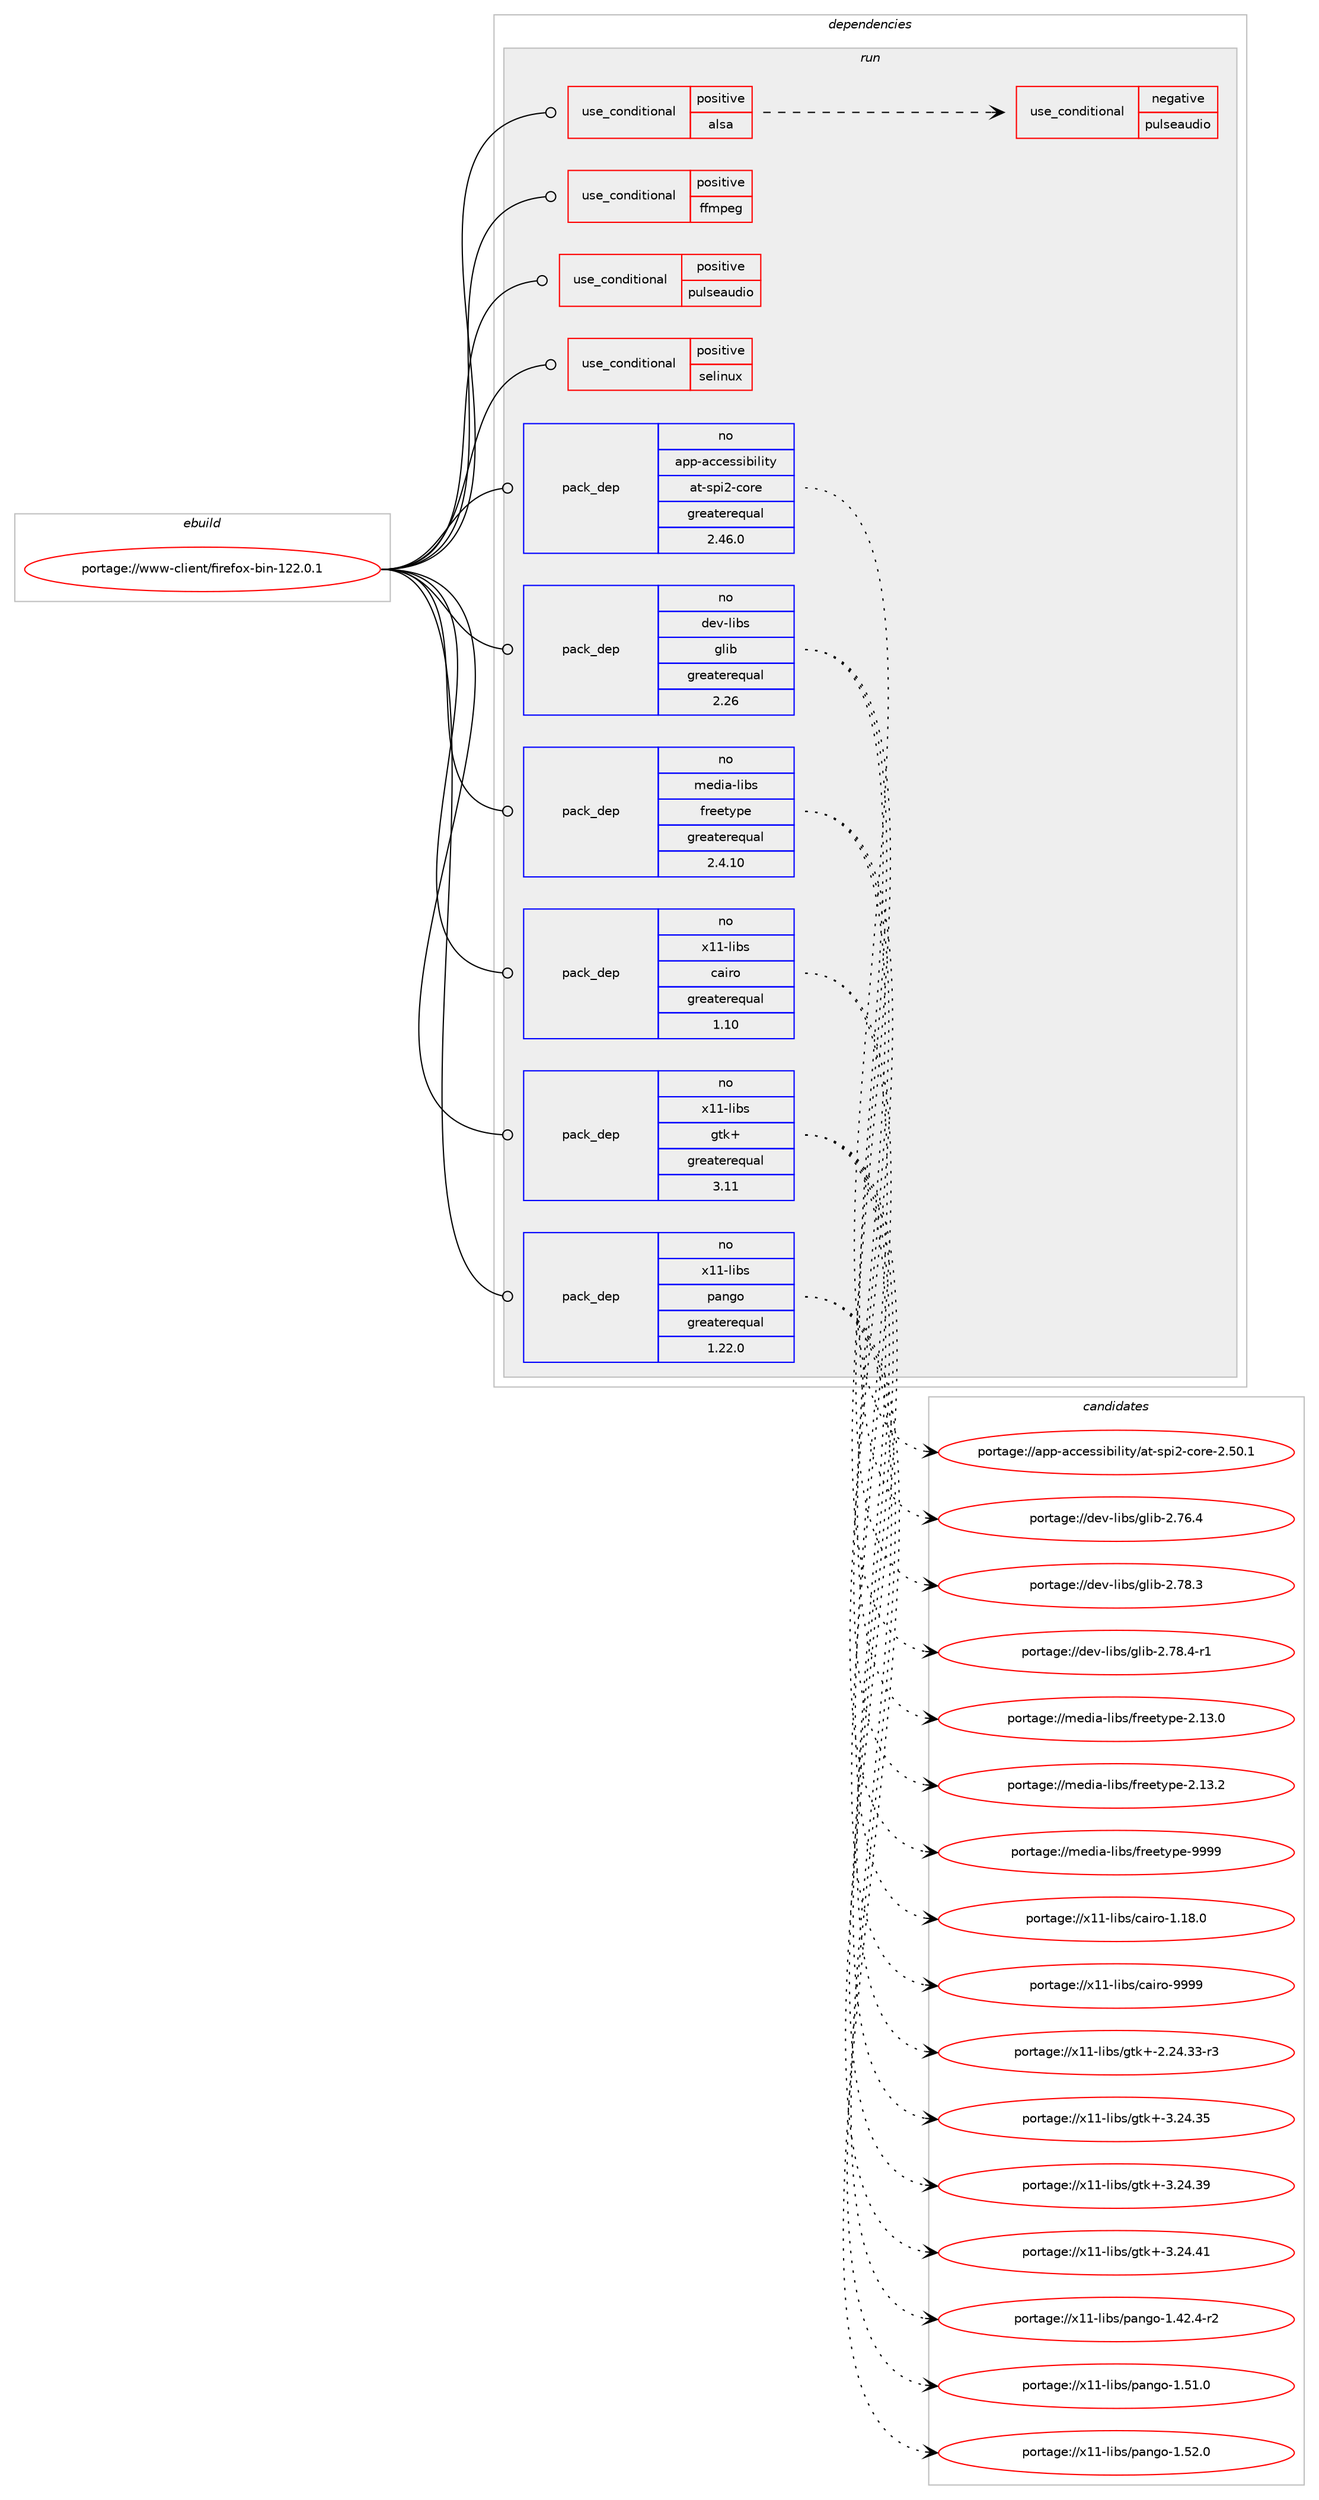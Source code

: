 digraph prolog {

# *************
# Graph options
# *************

newrank=true;
concentrate=true;
compound=true;
graph [rankdir=LR,fontname=Helvetica,fontsize=10,ranksep=1.5];#, ranksep=2.5, nodesep=0.2];
edge  [arrowhead=vee];
node  [fontname=Helvetica,fontsize=10];

# **********
# The ebuild
# **********

subgraph cluster_leftcol {
color=gray;
rank=same;
label=<<i>ebuild</i>>;
id [label="portage://www-client/firefox-bin-122.0.1", color=red, width=4, href="../www-client/firefox-bin-122.0.1.svg"];
}

# ****************
# The dependencies
# ****************

subgraph cluster_midcol {
color=gray;
label=<<i>dependencies</i>>;
subgraph cluster_compile {
fillcolor="#eeeeee";
style=filled;
label=<<i>compile</i>>;
}
subgraph cluster_compileandrun {
fillcolor="#eeeeee";
style=filled;
label=<<i>compile and run</i>>;
}
subgraph cluster_run {
fillcolor="#eeeeee";
style=filled;
label=<<i>run</i>>;
subgraph cond12301 {
dependency17759 [label=<<TABLE BORDER="0" CELLBORDER="1" CELLSPACING="0" CELLPADDING="4"><TR><TD ROWSPAN="3" CELLPADDING="10">use_conditional</TD></TR><TR><TD>positive</TD></TR><TR><TD>alsa</TD></TR></TABLE>>, shape=none, color=red];
subgraph cond12302 {
dependency17760 [label=<<TABLE BORDER="0" CELLBORDER="1" CELLSPACING="0" CELLPADDING="4"><TR><TD ROWSPAN="3" CELLPADDING="10">use_conditional</TD></TR><TR><TD>negative</TD></TR><TR><TD>pulseaudio</TD></TR></TABLE>>, shape=none, color=red];
# *** BEGIN UNKNOWN DEPENDENCY TYPE (TODO) ***
# dependency17760 -> package_dependency(portage://www-client/firefox-bin-122.0.1,run,no,media-sound,apulse,none,[,,],[],[])
# *** END UNKNOWN DEPENDENCY TYPE (TODO) ***

}
dependency17759:e -> dependency17760:w [weight=20,style="dashed",arrowhead="vee"];
}
id:e -> dependency17759:w [weight=20,style="solid",arrowhead="odot"];
subgraph cond12303 {
dependency17761 [label=<<TABLE BORDER="0" CELLBORDER="1" CELLSPACING="0" CELLPADDING="4"><TR><TD ROWSPAN="3" CELLPADDING="10">use_conditional</TD></TR><TR><TD>positive</TD></TR><TR><TD>ffmpeg</TD></TR></TABLE>>, shape=none, color=red];
# *** BEGIN UNKNOWN DEPENDENCY TYPE (TODO) ***
# dependency17761 -> package_dependency(portage://www-client/firefox-bin-122.0.1,run,no,media-video,ffmpeg,none,[,,],[],[])
# *** END UNKNOWN DEPENDENCY TYPE (TODO) ***

}
id:e -> dependency17761:w [weight=20,style="solid",arrowhead="odot"];
subgraph cond12304 {
dependency17762 [label=<<TABLE BORDER="0" CELLBORDER="1" CELLSPACING="0" CELLPADDING="4"><TR><TD ROWSPAN="3" CELLPADDING="10">use_conditional</TD></TR><TR><TD>positive</TD></TR><TR><TD>pulseaudio</TD></TR></TABLE>>, shape=none, color=red];
# *** BEGIN UNKNOWN DEPENDENCY TYPE (TODO) ***
# dependency17762 -> package_dependency(portage://www-client/firefox-bin-122.0.1,run,no,media-libs,libpulse,none,[,,],[],[])
# *** END UNKNOWN DEPENDENCY TYPE (TODO) ***

}
id:e -> dependency17762:w [weight=20,style="solid",arrowhead="odot"];
subgraph cond12305 {
dependency17763 [label=<<TABLE BORDER="0" CELLBORDER="1" CELLSPACING="0" CELLPADDING="4"><TR><TD ROWSPAN="3" CELLPADDING="10">use_conditional</TD></TR><TR><TD>positive</TD></TR><TR><TD>selinux</TD></TR></TABLE>>, shape=none, color=red];
# *** BEGIN UNKNOWN DEPENDENCY TYPE (TODO) ***
# dependency17763 -> package_dependency(portage://www-client/firefox-bin-122.0.1,run,no,sec-policy,selinux-mozilla,none,[,,],[],[])
# *** END UNKNOWN DEPENDENCY TYPE (TODO) ***

}
id:e -> dependency17763:w [weight=20,style="solid",arrowhead="odot"];
subgraph pack5223 {
dependency17764 [label=<<TABLE BORDER="0" CELLBORDER="1" CELLSPACING="0" CELLPADDING="4" WIDTH="220"><TR><TD ROWSPAN="6" CELLPADDING="30">pack_dep</TD></TR><TR><TD WIDTH="110">no</TD></TR><TR><TD>app-accessibility</TD></TR><TR><TD>at-spi2-core</TD></TR><TR><TD>greaterequal</TD></TR><TR><TD>2.46.0</TD></TR></TABLE>>, shape=none, color=blue];
}
id:e -> dependency17764:w [weight=20,style="solid",arrowhead="odot"];
subgraph pack5224 {
dependency17765 [label=<<TABLE BORDER="0" CELLBORDER="1" CELLSPACING="0" CELLPADDING="4" WIDTH="220"><TR><TD ROWSPAN="6" CELLPADDING="30">pack_dep</TD></TR><TR><TD WIDTH="110">no</TD></TR><TR><TD>dev-libs</TD></TR><TR><TD>glib</TD></TR><TR><TD>greaterequal</TD></TR><TR><TD>2.26</TD></TR></TABLE>>, shape=none, color=blue];
}
id:e -> dependency17765:w [weight=20,style="solid",arrowhead="odot"];
# *** BEGIN UNKNOWN DEPENDENCY TYPE (TODO) ***
# id -> package_dependency(portage://www-client/firefox-bin-122.0.1,run,no,media-libs,alsa-lib,none,[,,],[],[])
# *** END UNKNOWN DEPENDENCY TYPE (TODO) ***

# *** BEGIN UNKNOWN DEPENDENCY TYPE (TODO) ***
# id -> package_dependency(portage://www-client/firefox-bin-122.0.1,run,no,media-libs,fontconfig,none,[,,],[],[])
# *** END UNKNOWN DEPENDENCY TYPE (TODO) ***

subgraph pack5225 {
dependency17766 [label=<<TABLE BORDER="0" CELLBORDER="1" CELLSPACING="0" CELLPADDING="4" WIDTH="220"><TR><TD ROWSPAN="6" CELLPADDING="30">pack_dep</TD></TR><TR><TD WIDTH="110">no</TD></TR><TR><TD>media-libs</TD></TR><TR><TD>freetype</TD></TR><TR><TD>greaterequal</TD></TR><TR><TD>2.4.10</TD></TR></TABLE>>, shape=none, color=blue];
}
id:e -> dependency17766:w [weight=20,style="solid",arrowhead="odot"];
# *** BEGIN UNKNOWN DEPENDENCY TYPE (TODO) ***
# id -> package_dependency(portage://www-client/firefox-bin-122.0.1,run,no,sys-apps,dbus,none,[,,],[],[])
# *** END UNKNOWN DEPENDENCY TYPE (TODO) ***

# *** BEGIN UNKNOWN DEPENDENCY TYPE (TODO) ***
# id -> package_dependency(portage://www-client/firefox-bin-122.0.1,run,no,virtual,freedesktop-icon-theme,none,[,,],[],[])
# *** END UNKNOWN DEPENDENCY TYPE (TODO) ***

subgraph pack5226 {
dependency17767 [label=<<TABLE BORDER="0" CELLBORDER="1" CELLSPACING="0" CELLPADDING="4" WIDTH="220"><TR><TD ROWSPAN="6" CELLPADDING="30">pack_dep</TD></TR><TR><TD WIDTH="110">no</TD></TR><TR><TD>x11-libs</TD></TR><TR><TD>cairo</TD></TR><TR><TD>greaterequal</TD></TR><TR><TD>1.10</TD></TR></TABLE>>, shape=none, color=blue];
}
id:e -> dependency17767:w [weight=20,style="solid",arrowhead="odot"];
# *** BEGIN UNKNOWN DEPENDENCY TYPE (TODO) ***
# id -> package_dependency(portage://www-client/firefox-bin-122.0.1,run,no,x11-libs,gdk-pixbuf,none,[,,],[slot(2)],[])
# *** END UNKNOWN DEPENDENCY TYPE (TODO) ***

subgraph pack5227 {
dependency17768 [label=<<TABLE BORDER="0" CELLBORDER="1" CELLSPACING="0" CELLPADDING="4" WIDTH="220"><TR><TD ROWSPAN="6" CELLPADDING="30">pack_dep</TD></TR><TR><TD WIDTH="110">no</TD></TR><TR><TD>x11-libs</TD></TR><TR><TD>gtk+</TD></TR><TR><TD>greaterequal</TD></TR><TR><TD>3.11</TD></TR></TABLE>>, shape=none, color=blue];
}
id:e -> dependency17768:w [weight=20,style="solid",arrowhead="odot"];
# *** BEGIN UNKNOWN DEPENDENCY TYPE (TODO) ***
# id -> package_dependency(portage://www-client/firefox-bin-122.0.1,run,no,x11-libs,libX11,none,[,,],[],[])
# *** END UNKNOWN DEPENDENCY TYPE (TODO) ***

# *** BEGIN UNKNOWN DEPENDENCY TYPE (TODO) ***
# id -> package_dependency(portage://www-client/firefox-bin-122.0.1,run,no,x11-libs,libXcomposite,none,[,,],[],[])
# *** END UNKNOWN DEPENDENCY TYPE (TODO) ***

# *** BEGIN UNKNOWN DEPENDENCY TYPE (TODO) ***
# id -> package_dependency(portage://www-client/firefox-bin-122.0.1,run,no,x11-libs,libXcursor,none,[,,],[],[])
# *** END UNKNOWN DEPENDENCY TYPE (TODO) ***

# *** BEGIN UNKNOWN DEPENDENCY TYPE (TODO) ***
# id -> package_dependency(portage://www-client/firefox-bin-122.0.1,run,no,x11-libs,libXdamage,none,[,,],[],[])
# *** END UNKNOWN DEPENDENCY TYPE (TODO) ***

# *** BEGIN UNKNOWN DEPENDENCY TYPE (TODO) ***
# id -> package_dependency(portage://www-client/firefox-bin-122.0.1,run,no,x11-libs,libXext,none,[,,],[],[])
# *** END UNKNOWN DEPENDENCY TYPE (TODO) ***

# *** BEGIN UNKNOWN DEPENDENCY TYPE (TODO) ***
# id -> package_dependency(portage://www-client/firefox-bin-122.0.1,run,no,x11-libs,libXfixes,none,[,,],[],[])
# *** END UNKNOWN DEPENDENCY TYPE (TODO) ***

# *** BEGIN UNKNOWN DEPENDENCY TYPE (TODO) ***
# id -> package_dependency(portage://www-client/firefox-bin-122.0.1,run,no,x11-libs,libXi,none,[,,],[],[])
# *** END UNKNOWN DEPENDENCY TYPE (TODO) ***

# *** BEGIN UNKNOWN DEPENDENCY TYPE (TODO) ***
# id -> package_dependency(portage://www-client/firefox-bin-122.0.1,run,no,x11-libs,libXrandr,none,[,,],[],[])
# *** END UNKNOWN DEPENDENCY TYPE (TODO) ***

# *** BEGIN UNKNOWN DEPENDENCY TYPE (TODO) ***
# id -> package_dependency(portage://www-client/firefox-bin-122.0.1,run,no,x11-libs,libXrender,none,[,,],[],[])
# *** END UNKNOWN DEPENDENCY TYPE (TODO) ***

# *** BEGIN UNKNOWN DEPENDENCY TYPE (TODO) ***
# id -> package_dependency(portage://www-client/firefox-bin-122.0.1,run,no,x11-libs,libxcb,none,[,,],[],[])
# *** END UNKNOWN DEPENDENCY TYPE (TODO) ***

subgraph pack5228 {
dependency17769 [label=<<TABLE BORDER="0" CELLBORDER="1" CELLSPACING="0" CELLPADDING="4" WIDTH="220"><TR><TD ROWSPAN="6" CELLPADDING="30">pack_dep</TD></TR><TR><TD WIDTH="110">no</TD></TR><TR><TD>x11-libs</TD></TR><TR><TD>pango</TD></TR><TR><TD>greaterequal</TD></TR><TR><TD>1.22.0</TD></TR></TABLE>>, shape=none, color=blue];
}
id:e -> dependency17769:w [weight=20,style="solid",arrowhead="odot"];
# *** BEGIN UNKNOWN DEPENDENCY TYPE (TODO) ***
# id -> package_dependency(portage://www-client/firefox-bin-122.0.1,run,weak,www-client,firefox-bin,none,[,,],[slot(0)],[])
# *** END UNKNOWN DEPENDENCY TYPE (TODO) ***

# *** BEGIN UNKNOWN DEPENDENCY TYPE (TODO) ***
# id -> package_dependency(portage://www-client/firefox-bin-122.0.1,run,weak,www-client,firefox-bin,none,[,,],[slot(esr)],[])
# *** END UNKNOWN DEPENDENCY TYPE (TODO) ***

}
}

# **************
# The candidates
# **************

subgraph cluster_choices {
rank=same;
color=gray;
label=<<i>candidates</i>>;

subgraph choice5223 {
color=black;
nodesep=1;
choice97112112459799991011151151059810510810511612147971164511511210550459911111410145504653484649 [label="portage://app-accessibility/at-spi2-core-2.50.1", color=red, width=4,href="../app-accessibility/at-spi2-core-2.50.1.svg"];
dependency17764:e -> choice97112112459799991011151151059810510810511612147971164511511210550459911111410145504653484649:w [style=dotted,weight="100"];
}
subgraph choice5224 {
color=black;
nodesep=1;
choice1001011184510810598115471031081059845504655544652 [label="portage://dev-libs/glib-2.76.4", color=red, width=4,href="../dev-libs/glib-2.76.4.svg"];
choice1001011184510810598115471031081059845504655564651 [label="portage://dev-libs/glib-2.78.3", color=red, width=4,href="../dev-libs/glib-2.78.3.svg"];
choice10010111845108105981154710310810598455046555646524511449 [label="portage://dev-libs/glib-2.78.4-r1", color=red, width=4,href="../dev-libs/glib-2.78.4-r1.svg"];
dependency17765:e -> choice1001011184510810598115471031081059845504655544652:w [style=dotted,weight="100"];
dependency17765:e -> choice1001011184510810598115471031081059845504655564651:w [style=dotted,weight="100"];
dependency17765:e -> choice10010111845108105981154710310810598455046555646524511449:w [style=dotted,weight="100"];
}
subgraph choice5225 {
color=black;
nodesep=1;
choice1091011001059745108105981154710211410110111612111210145504649514648 [label="portage://media-libs/freetype-2.13.0", color=red, width=4,href="../media-libs/freetype-2.13.0.svg"];
choice1091011001059745108105981154710211410110111612111210145504649514650 [label="portage://media-libs/freetype-2.13.2", color=red, width=4,href="../media-libs/freetype-2.13.2.svg"];
choice109101100105974510810598115471021141011011161211121014557575757 [label="portage://media-libs/freetype-9999", color=red, width=4,href="../media-libs/freetype-9999.svg"];
dependency17766:e -> choice1091011001059745108105981154710211410110111612111210145504649514648:w [style=dotted,weight="100"];
dependency17766:e -> choice1091011001059745108105981154710211410110111612111210145504649514650:w [style=dotted,weight="100"];
dependency17766:e -> choice109101100105974510810598115471021141011011161211121014557575757:w [style=dotted,weight="100"];
}
subgraph choice5226 {
color=black;
nodesep=1;
choice1204949451081059811547999710511411145494649564648 [label="portage://x11-libs/cairo-1.18.0", color=red, width=4,href="../x11-libs/cairo-1.18.0.svg"];
choice120494945108105981154799971051141114557575757 [label="portage://x11-libs/cairo-9999", color=red, width=4,href="../x11-libs/cairo-9999.svg"];
dependency17767:e -> choice1204949451081059811547999710511411145494649564648:w [style=dotted,weight="100"];
dependency17767:e -> choice120494945108105981154799971051141114557575757:w [style=dotted,weight="100"];
}
subgraph choice5227 {
color=black;
nodesep=1;
choice12049494510810598115471031161074345504650524651514511451 [label="portage://x11-libs/gtk+-2.24.33-r3", color=red, width=4,href="../x11-libs/gtk+-2.24.33-r3.svg"];
choice1204949451081059811547103116107434551465052465153 [label="portage://x11-libs/gtk+-3.24.35", color=red, width=4,href="../x11-libs/gtk+-3.24.35.svg"];
choice1204949451081059811547103116107434551465052465157 [label="portage://x11-libs/gtk+-3.24.39", color=red, width=4,href="../x11-libs/gtk+-3.24.39.svg"];
choice1204949451081059811547103116107434551465052465249 [label="portage://x11-libs/gtk+-3.24.41", color=red, width=4,href="../x11-libs/gtk+-3.24.41.svg"];
dependency17768:e -> choice12049494510810598115471031161074345504650524651514511451:w [style=dotted,weight="100"];
dependency17768:e -> choice1204949451081059811547103116107434551465052465153:w [style=dotted,weight="100"];
dependency17768:e -> choice1204949451081059811547103116107434551465052465157:w [style=dotted,weight="100"];
dependency17768:e -> choice1204949451081059811547103116107434551465052465249:w [style=dotted,weight="100"];
}
subgraph choice5228 {
color=black;
nodesep=1;
choice120494945108105981154711297110103111454946525046524511450 [label="portage://x11-libs/pango-1.42.4-r2", color=red, width=4,href="../x11-libs/pango-1.42.4-r2.svg"];
choice12049494510810598115471129711010311145494653494648 [label="portage://x11-libs/pango-1.51.0", color=red, width=4,href="../x11-libs/pango-1.51.0.svg"];
choice12049494510810598115471129711010311145494653504648 [label="portage://x11-libs/pango-1.52.0", color=red, width=4,href="../x11-libs/pango-1.52.0.svg"];
dependency17769:e -> choice120494945108105981154711297110103111454946525046524511450:w [style=dotted,weight="100"];
dependency17769:e -> choice12049494510810598115471129711010311145494653494648:w [style=dotted,weight="100"];
dependency17769:e -> choice12049494510810598115471129711010311145494653504648:w [style=dotted,weight="100"];
}
}

}
